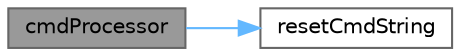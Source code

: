 digraph "cmdProcessor"
{
 // LATEX_PDF_SIZE
  bgcolor="transparent";
  edge [fontname=Helvetica,fontsize=10,labelfontname=Helvetica,labelfontsize=10];
  node [fontname=Helvetica,fontsize=10,shape=box,height=0.2,width=0.4];
  rankdir="LR";
  Node1 [label="cmdProcessor",height=0.2,width=0.4,color="gray40", fillcolor="grey60", style="filled", fontcolor="black",tooltip="Processes the the chars received so far looking for commands."];
  Node1 -> Node2 [color="steelblue1",style="solid"];
  Node2 [label="resetCmdString",height=0.2,width=0.4,color="grey40", fillcolor="white", style="filled",URL="$cmdproc_8c.html#a0ca5ed7b8f6b1a5ee8f1ae22ea9d0400",tooltip="Resets the commanbd string."];
}
